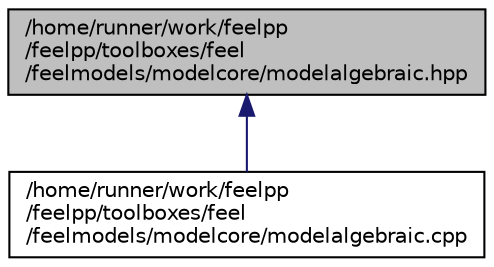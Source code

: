 digraph "/home/runner/work/feelpp/feelpp/toolboxes/feel/feelmodels/modelcore/modelalgebraic.hpp"
{
 // LATEX_PDF_SIZE
  edge [fontname="Helvetica",fontsize="10",labelfontname="Helvetica",labelfontsize="10"];
  node [fontname="Helvetica",fontsize="10",shape=record];
  Node1 [label="/home/runner/work/feelpp\l/feelpp/toolboxes/feel\l/feelmodels/modelcore/modelalgebraic.hpp",height=0.2,width=0.4,color="black", fillcolor="grey75", style="filled", fontcolor="black",tooltip=" "];
  Node1 -> Node2 [dir="back",color="midnightblue",fontsize="10",style="solid",fontname="Helvetica"];
  Node2 [label="/home/runner/work/feelpp\l/feelpp/toolboxes/feel\l/feelmodels/modelcore/modelalgebraic.cpp",height=0.2,width=0.4,color="black", fillcolor="white", style="filled",URL="$modelalgebraic_8cpp.html",tooltip=" "];
}
